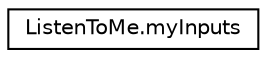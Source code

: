 digraph "Graphical Class Hierarchy"
{
  edge [fontname="Helvetica",fontsize="10",labelfontname="Helvetica",labelfontsize="10"];
  node [fontname="Helvetica",fontsize="10",shape=record];
  rankdir="LR";
  Node1 [label="ListenToMe.myInputs",height=0.2,width=0.4,color="black", fillcolor="white", style="filled",URL="$class_listen_to_me_1_1my_inputs.html"];
}
